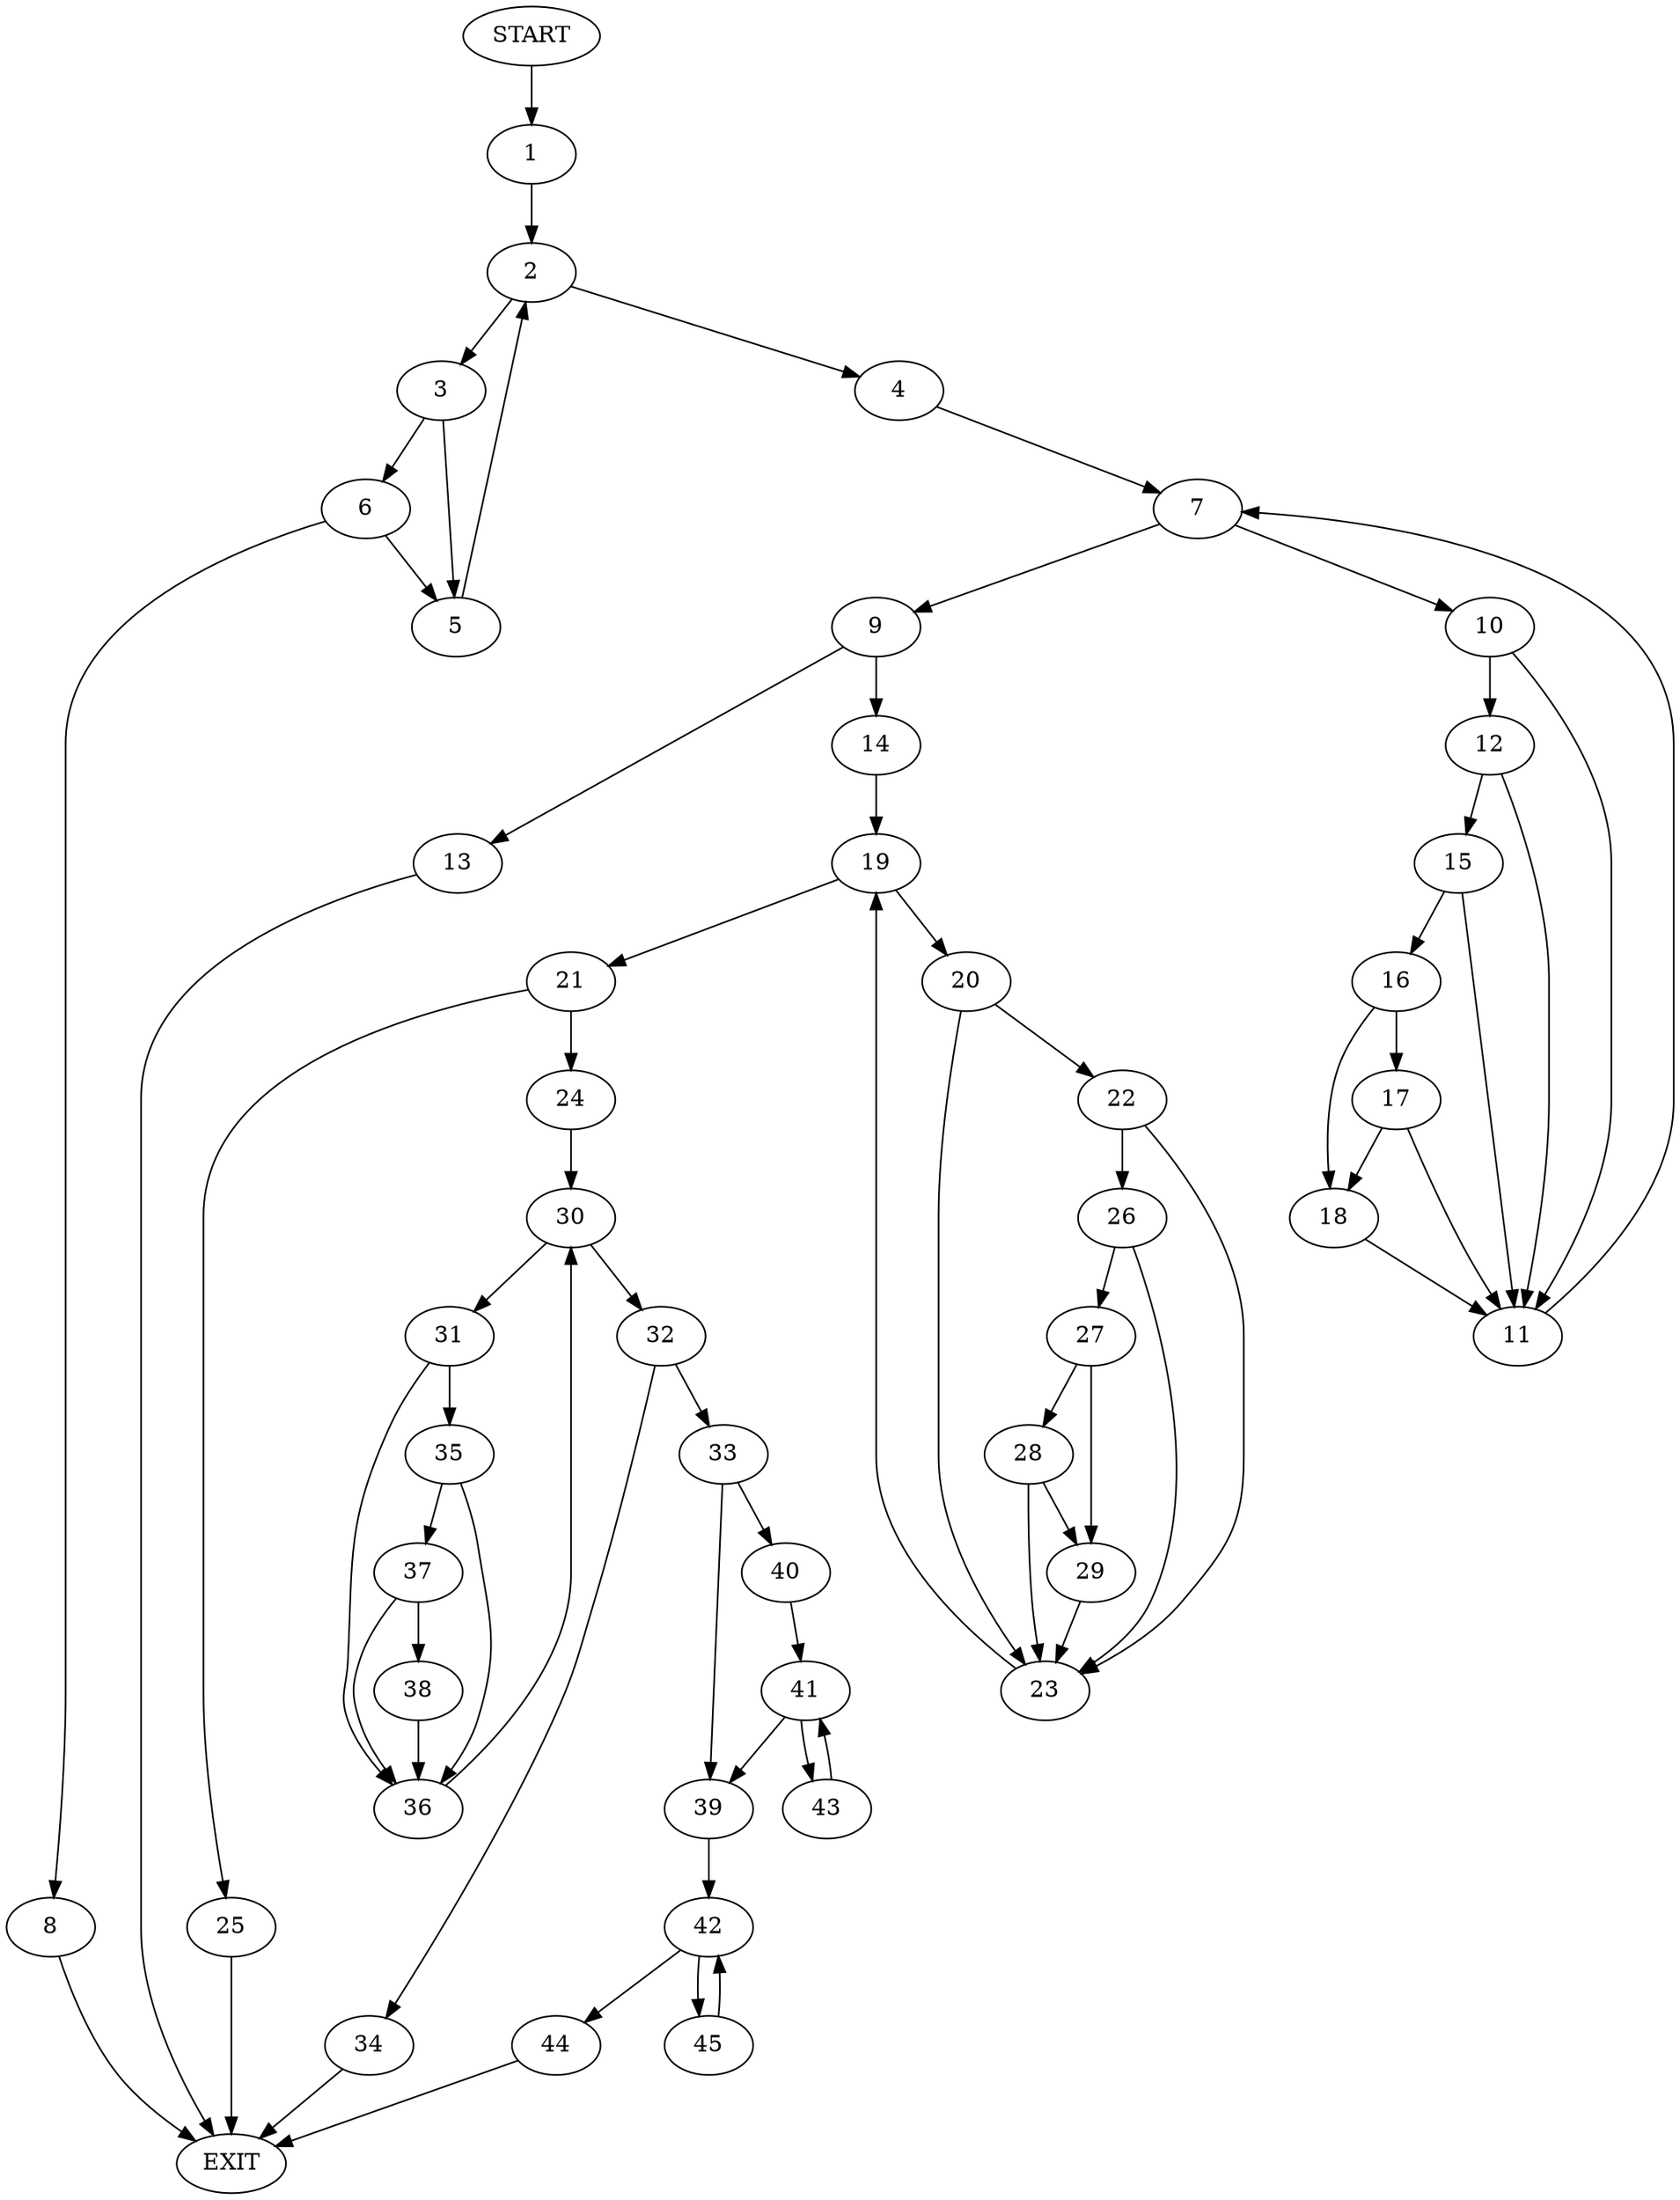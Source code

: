 digraph {
0 [label="START"]
46 [label="EXIT"]
0 -> 1
1 -> 2
2 -> 3
2 -> 4
3 -> 5
3 -> 6
4 -> 7
6 -> 5
6 -> 8
5 -> 2
8 -> 46
7 -> 9
7 -> 10
10 -> 11
10 -> 12
9 -> 13
9 -> 14
11 -> 7
12 -> 11
12 -> 15
15 -> 16
15 -> 11
16 -> 17
16 -> 18
18 -> 11
17 -> 11
17 -> 18
14 -> 19
13 -> 46
19 -> 20
19 -> 21
20 -> 22
20 -> 23
21 -> 24
21 -> 25
22 -> 26
22 -> 23
23 -> 19
26 -> 27
26 -> 23
27 -> 28
27 -> 29
29 -> 23
28 -> 29
28 -> 23
25 -> 46
24 -> 30
30 -> 31
30 -> 32
32 -> 33
32 -> 34
31 -> 35
31 -> 36
35 -> 37
35 -> 36
36 -> 30
37 -> 38
37 -> 36
38 -> 36
33 -> 39
33 -> 40
34 -> 46
40 -> 41
39 -> 42
41 -> 43
41 -> 39
43 -> 41
42 -> 44
42 -> 45
45 -> 42
44 -> 46
}
